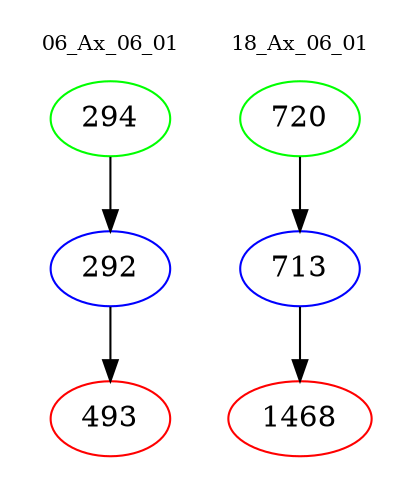 digraph{
subgraph cluster_0 {
color = white
label = "06_Ax_06_01";
fontsize=10;
T0_294 [label="294", color="green"]
T0_294 -> T0_292 [color="black"]
T0_292 [label="292", color="blue"]
T0_292 -> T0_493 [color="black"]
T0_493 [label="493", color="red"]
}
subgraph cluster_1 {
color = white
label = "18_Ax_06_01";
fontsize=10;
T1_720 [label="720", color="green"]
T1_720 -> T1_713 [color="black"]
T1_713 [label="713", color="blue"]
T1_713 -> T1_1468 [color="black"]
T1_1468 [label="1468", color="red"]
}
}

